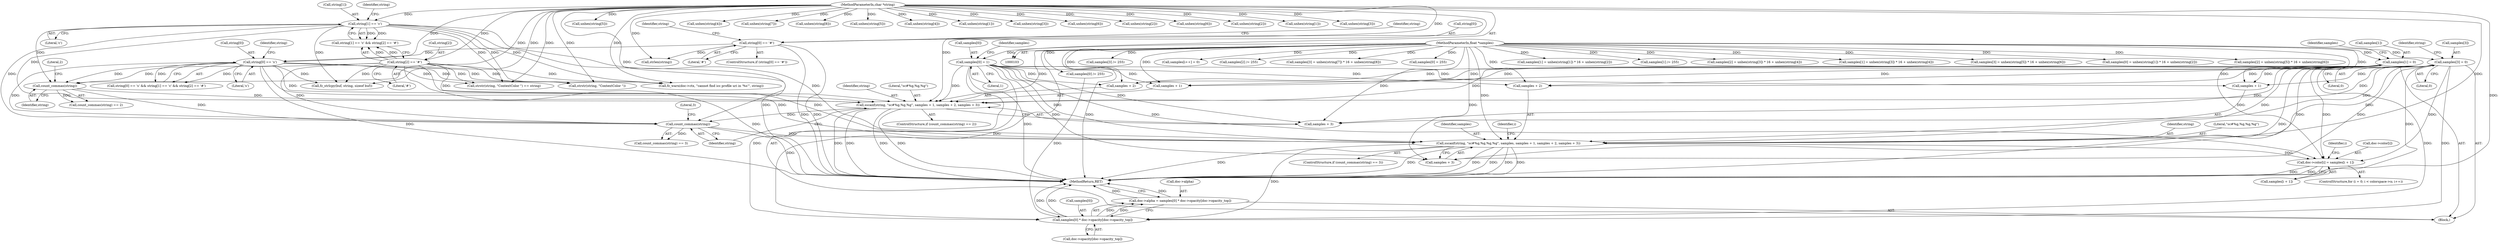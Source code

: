 digraph "0_ghostscript_60dabde18d7fe12b19da8b509bdfee9cc886aafc_0@API" {
"1000324" [label="(Call,sscanf(string, \"sc#%g,%g,%g,%g\", samples, samples + 1, samples + 2, samples + 3))"];
"1000285" [label="(Call,string[0] == 's')"];
"1000138" [label="(Call,string[0] == '#')"];
"1000106" [label="(MethodParameterIn,char *string)"];
"1000291" [label="(Call,string[1] == 'c')"];
"1000296" [label="(Call,string[2] == '#')"];
"1000321" [label="(Call,count_commas(string))"];
"1000304" [label="(Call,count_commas(string))"];
"1000307" [label="(Call,sscanf(string, \"sc#%g,%g,%g\", samples + 1, samples + 2, samples + 3))"];
"1000122" [label="(Call,samples[0] = 1)"];
"1000108" [label="(MethodParameterIn,float *samples)"];
"1000132" [label="(Call,samples[3] = 0)"];
"1000127" [label="(Call,samples[1] = 0)"];
"1000504" [label="(Call,doc->color[i] = samples[i + 1])"];
"1000519" [label="(Call,samples[0] * doc->opacity[doc->opacity_top])"];
"1000515" [label="(Call,doc->alpha = samples[0] * doc->opacity[doc->opacity_top])"];
"1000334" [label="(Call,samples + 3)"];
"1000530" [label="(MethodReturn,RET)"];
"1000253" [label="(Call,unhex(string[5]))"];
"1000129" [label="(Identifier,samples)"];
"1000520" [label="(Call,samples[0])"];
"1000243" [label="(Call,unhex(string[4]))"];
"1000293" [label="(Identifier,string)"];
"1000339" [label="(Call,strstr(string, \"ContextColor \") == string)"];
"1000325" [label="(Identifier,string)"];
"1000298" [label="(Identifier,string)"];
"1000418" [label="(Call,samples[i++] = 0)"];
"1000132" [label="(Call,samples[3] = 0)"];
"1000201" [label="(Call,unhex(string[7]))"];
"1000324" [label="(Call,sscanf(string, \"sc#%g,%g,%g,%g\", samples, samples + 1, samples + 2, samples + 3))"];
"1000134" [label="(Identifier,samples)"];
"1000296" [label="(Call,string[2] == '#')"];
"1000289" [label="(Literal,'s')"];
"1000126" [label="(Literal,1)"];
"1000302" [label="(ControlStructure,if (count_commas(string) == 2))"];
"1000284" [label="(Call,string[0] == 's' && string[1] == 'c' && string[2] == '#')"];
"1000128" [label="(Call,samples[1])"];
"1000272" [label="(Call,samples[2] /= 255)"];
"1000138" [label="(Call,string[0] == '#')"];
"1000285" [label="(Call,string[0] == 's')"];
"1000493" [label="(ControlStructure,for (i = 0; i < colorspace->n; i++))"];
"1000331" [label="(Call,samples + 2)"];
"1000195" [label="(Call,samples[3] = unhex(string[7]) * 16 + unhex(string[8]))"];
"1000290" [label="(Call,string[1] == 'c' && string[2] == '#')"];
"1000306" [label="(Literal,2)"];
"1000142" [label="(Literal,'#')"];
"1000322" [label="(Identifier,string)"];
"1000291" [label="(Call,string[1] == 'c')"];
"1000297" [label="(Call,string[2])"];
"1000212" [label="(Call,samples[0] = 255)"];
"1000345" [label="(Call,fz_strlcpy(buf, string, sizeof buf))"];
"1000515" [label="(Call,doc->alpha = samples[0] * doc->opacity[doc->opacity_top])"];
"1000206" [label="(Call,unhex(string[8]))"];
"1000186" [label="(Call,unhex(string[5]))"];
"1000176" [label="(Call,unhex(string[4]))"];
"1000287" [label="(Identifier,string)"];
"1000123" [label="(Call,samples[0])"];
"1000136" [label="(Literal,0)"];
"1000133" [label="(Call,samples[3])"];
"1000109" [label="(Block,)"];
"1000108" [label="(MethodParameterIn,float *samples)"];
"1000305" [label="(Identifier,string)"];
"1000217" [label="(Call,samples[1] = unhex(string[1]) * 16 + unhex(string[2]))"];
"1000267" [label="(Call,samples[1] /= 255)"];
"1000232" [label="(Call,samples[2] = unhex(string[3]) * 16 + unhex(string[4]))"];
"1000310" [label="(Call,samples + 1)"];
"1000165" [label="(Call,samples[1] = unhex(string[3]) * 16 + unhex(string[4]))"];
"1000323" [label="(Literal,3)"];
"1000519" [label="(Call,samples[0] * doc->opacity[doc->opacity_top])"];
"1000295" [label="(Literal,'c')"];
"1000286" [label="(Call,string[0])"];
"1000300" [label="(Literal,'#')"];
"1000320" [label="(Call,count_commas(string) == 3)"];
"1000307" [label="(Call,sscanf(string, \"sc#%g,%g,%g\", samples + 1, samples + 2, samples + 3))"];
"1000328" [label="(Call,samples + 1)"];
"1000156" [label="(Call,unhex(string[1]))"];
"1000504" [label="(Call,doc->color[i] = samples[i + 1])"];
"1000171" [label="(Call,unhex(string[3]))"];
"1000122" [label="(Call,samples[0] = 1)"];
"1000326" [label="(Literal,\"sc#%g,%g,%g,%g\")"];
"1000247" [label="(Call,samples[3] = unhex(string[5]) * 16 + unhex(string[6]))"];
"1000303" [label="(Call,count_commas(string) == 2)"];
"1000313" [label="(Call,samples + 2)"];
"1000292" [label="(Call,string[1])"];
"1000147" [label="(Identifier,string)"];
"1000503" [label="(Identifier,i)"];
"1000150" [label="(Call,samples[0] = unhex(string[1]) * 16 + unhex(string[2]))"];
"1000308" [label="(Identifier,string)"];
"1000340" [label="(Call,strstr(string, \"ContextColor \"))"];
"1000191" [label="(Call,unhex(string[6]))"];
"1000319" [label="(ControlStructure,if (count_commas(string) == 3))"];
"1000327" [label="(Identifier,samples)"];
"1000127" [label="(Call,samples[1] = 0)"];
"1000137" [label="(ControlStructure,if (string[0] == '#'))"];
"1000140" [label="(Identifier,string)"];
"1000316" [label="(Call,samples + 3)"];
"1000505" [label="(Call,doc->color[i])"];
"1000321" [label="(Call,count_commas(string))"];
"1000139" [label="(Call,string[0])"];
"1000161" [label="(Call,unhex(string[2]))"];
"1000510" [label="(Call,samples[i + 1])"];
"1000495" [label="(Identifier,i)"];
"1000516" [label="(Call,doc->alpha)"];
"1000106" [label="(MethodParameterIn,char *string)"];
"1000258" [label="(Call,unhex(string[6]))"];
"1000262" [label="(Call,samples[0] /= 255)"];
"1000364" [label="(Call,fz_warn(doc->ctx, \"cannot find icc profile uri in '%s'\", string))"];
"1000180" [label="(Call,samples[2] = unhex(string[5]) * 16 + unhex(string[6]))"];
"1000523" [label="(Call,doc->opacity[doc->opacity_top])"];
"1000304" [label="(Call,count_commas(string))"];
"1000228" [label="(Call,unhex(string[2]))"];
"1000223" [label="(Call,unhex(string[1]))"];
"1000238" [label="(Call,unhex(string[3]))"];
"1000131" [label="(Literal,0)"];
"1000146" [label="(Call,strlen(string))"];
"1000277" [label="(Call,samples[3] /= 255)"];
"1000309" [label="(Literal,\"sc#%g,%g,%g\")"];
"1000324" -> "1000319"  [label="AST: "];
"1000324" -> "1000334"  [label="CFG: "];
"1000325" -> "1000324"  [label="AST: "];
"1000326" -> "1000324"  [label="AST: "];
"1000327" -> "1000324"  [label="AST: "];
"1000328" -> "1000324"  [label="AST: "];
"1000331" -> "1000324"  [label="AST: "];
"1000334" -> "1000324"  [label="AST: "];
"1000495" -> "1000324"  [label="CFG: "];
"1000324" -> "1000530"  [label="DDG: "];
"1000324" -> "1000530"  [label="DDG: "];
"1000324" -> "1000530"  [label="DDG: "];
"1000324" -> "1000530"  [label="DDG: "];
"1000324" -> "1000530"  [label="DDG: "];
"1000324" -> "1000530"  [label="DDG: "];
"1000285" -> "1000324"  [label="DDG: "];
"1000291" -> "1000324"  [label="DDG: "];
"1000296" -> "1000324"  [label="DDG: "];
"1000321" -> "1000324"  [label="DDG: "];
"1000106" -> "1000324"  [label="DDG: "];
"1000122" -> "1000324"  [label="DDG: "];
"1000132" -> "1000324"  [label="DDG: "];
"1000127" -> "1000324"  [label="DDG: "];
"1000108" -> "1000324"  [label="DDG: "];
"1000324" -> "1000504"  [label="DDG: "];
"1000324" -> "1000519"  [label="DDG: "];
"1000285" -> "1000284"  [label="AST: "];
"1000285" -> "1000289"  [label="CFG: "];
"1000286" -> "1000285"  [label="AST: "];
"1000289" -> "1000285"  [label="AST: "];
"1000293" -> "1000285"  [label="CFG: "];
"1000284" -> "1000285"  [label="CFG: "];
"1000285" -> "1000530"  [label="DDG: "];
"1000285" -> "1000284"  [label="DDG: "];
"1000285" -> "1000284"  [label="DDG: "];
"1000138" -> "1000285"  [label="DDG: "];
"1000106" -> "1000285"  [label="DDG: "];
"1000285" -> "1000304"  [label="DDG: "];
"1000285" -> "1000307"  [label="DDG: "];
"1000285" -> "1000321"  [label="DDG: "];
"1000285" -> "1000340"  [label="DDG: "];
"1000285" -> "1000339"  [label="DDG: "];
"1000285" -> "1000345"  [label="DDG: "];
"1000285" -> "1000364"  [label="DDG: "];
"1000138" -> "1000137"  [label="AST: "];
"1000138" -> "1000142"  [label="CFG: "];
"1000139" -> "1000138"  [label="AST: "];
"1000142" -> "1000138"  [label="AST: "];
"1000147" -> "1000138"  [label="CFG: "];
"1000287" -> "1000138"  [label="CFG: "];
"1000138" -> "1000530"  [label="DDG: "];
"1000138" -> "1000530"  [label="DDG: "];
"1000106" -> "1000138"  [label="DDG: "];
"1000138" -> "1000146"  [label="DDG: "];
"1000106" -> "1000103"  [label="AST: "];
"1000106" -> "1000530"  [label="DDG: "];
"1000106" -> "1000146"  [label="DDG: "];
"1000106" -> "1000156"  [label="DDG: "];
"1000106" -> "1000161"  [label="DDG: "];
"1000106" -> "1000171"  [label="DDG: "];
"1000106" -> "1000176"  [label="DDG: "];
"1000106" -> "1000186"  [label="DDG: "];
"1000106" -> "1000191"  [label="DDG: "];
"1000106" -> "1000201"  [label="DDG: "];
"1000106" -> "1000206"  [label="DDG: "];
"1000106" -> "1000223"  [label="DDG: "];
"1000106" -> "1000228"  [label="DDG: "];
"1000106" -> "1000238"  [label="DDG: "];
"1000106" -> "1000243"  [label="DDG: "];
"1000106" -> "1000253"  [label="DDG: "];
"1000106" -> "1000258"  [label="DDG: "];
"1000106" -> "1000291"  [label="DDG: "];
"1000106" -> "1000296"  [label="DDG: "];
"1000106" -> "1000304"  [label="DDG: "];
"1000106" -> "1000307"  [label="DDG: "];
"1000106" -> "1000321"  [label="DDG: "];
"1000106" -> "1000340"  [label="DDG: "];
"1000106" -> "1000339"  [label="DDG: "];
"1000106" -> "1000345"  [label="DDG: "];
"1000106" -> "1000364"  [label="DDG: "];
"1000291" -> "1000290"  [label="AST: "];
"1000291" -> "1000295"  [label="CFG: "];
"1000292" -> "1000291"  [label="AST: "];
"1000295" -> "1000291"  [label="AST: "];
"1000298" -> "1000291"  [label="CFG: "];
"1000290" -> "1000291"  [label="CFG: "];
"1000291" -> "1000530"  [label="DDG: "];
"1000291" -> "1000290"  [label="DDG: "];
"1000291" -> "1000290"  [label="DDG: "];
"1000291" -> "1000304"  [label="DDG: "];
"1000291" -> "1000307"  [label="DDG: "];
"1000291" -> "1000321"  [label="DDG: "];
"1000291" -> "1000340"  [label="DDG: "];
"1000291" -> "1000339"  [label="DDG: "];
"1000291" -> "1000345"  [label="DDG: "];
"1000291" -> "1000364"  [label="DDG: "];
"1000296" -> "1000290"  [label="AST: "];
"1000296" -> "1000300"  [label="CFG: "];
"1000297" -> "1000296"  [label="AST: "];
"1000300" -> "1000296"  [label="AST: "];
"1000290" -> "1000296"  [label="CFG: "];
"1000296" -> "1000530"  [label="DDG: "];
"1000296" -> "1000290"  [label="DDG: "];
"1000296" -> "1000290"  [label="DDG: "];
"1000296" -> "1000304"  [label="DDG: "];
"1000296" -> "1000307"  [label="DDG: "];
"1000296" -> "1000321"  [label="DDG: "];
"1000296" -> "1000340"  [label="DDG: "];
"1000296" -> "1000339"  [label="DDG: "];
"1000296" -> "1000345"  [label="DDG: "];
"1000296" -> "1000364"  [label="DDG: "];
"1000321" -> "1000320"  [label="AST: "];
"1000321" -> "1000322"  [label="CFG: "];
"1000322" -> "1000321"  [label="AST: "];
"1000323" -> "1000321"  [label="CFG: "];
"1000321" -> "1000530"  [label="DDG: "];
"1000321" -> "1000320"  [label="DDG: "];
"1000304" -> "1000321"  [label="DDG: "];
"1000307" -> "1000321"  [label="DDG: "];
"1000304" -> "1000303"  [label="AST: "];
"1000304" -> "1000305"  [label="CFG: "];
"1000305" -> "1000304"  [label="AST: "];
"1000306" -> "1000304"  [label="CFG: "];
"1000304" -> "1000303"  [label="DDG: "];
"1000304" -> "1000307"  [label="DDG: "];
"1000307" -> "1000302"  [label="AST: "];
"1000307" -> "1000316"  [label="CFG: "];
"1000308" -> "1000307"  [label="AST: "];
"1000309" -> "1000307"  [label="AST: "];
"1000310" -> "1000307"  [label="AST: "];
"1000313" -> "1000307"  [label="AST: "];
"1000316" -> "1000307"  [label="AST: "];
"1000322" -> "1000307"  [label="CFG: "];
"1000307" -> "1000530"  [label="DDG: "];
"1000307" -> "1000530"  [label="DDG: "];
"1000307" -> "1000530"  [label="DDG: "];
"1000307" -> "1000530"  [label="DDG: "];
"1000122" -> "1000307"  [label="DDG: "];
"1000132" -> "1000307"  [label="DDG: "];
"1000127" -> "1000307"  [label="DDG: "];
"1000108" -> "1000307"  [label="DDG: "];
"1000122" -> "1000109"  [label="AST: "];
"1000122" -> "1000126"  [label="CFG: "];
"1000123" -> "1000122"  [label="AST: "];
"1000126" -> "1000122"  [label="AST: "];
"1000129" -> "1000122"  [label="CFG: "];
"1000122" -> "1000530"  [label="DDG: "];
"1000108" -> "1000122"  [label="DDG: "];
"1000122" -> "1000310"  [label="DDG: "];
"1000122" -> "1000313"  [label="DDG: "];
"1000122" -> "1000316"  [label="DDG: "];
"1000122" -> "1000328"  [label="DDG: "];
"1000122" -> "1000331"  [label="DDG: "];
"1000122" -> "1000334"  [label="DDG: "];
"1000122" -> "1000504"  [label="DDG: "];
"1000122" -> "1000519"  [label="DDG: "];
"1000108" -> "1000103"  [label="AST: "];
"1000108" -> "1000530"  [label="DDG: "];
"1000108" -> "1000127"  [label="DDG: "];
"1000108" -> "1000132"  [label="DDG: "];
"1000108" -> "1000150"  [label="DDG: "];
"1000108" -> "1000165"  [label="DDG: "];
"1000108" -> "1000180"  [label="DDG: "];
"1000108" -> "1000195"  [label="DDG: "];
"1000108" -> "1000212"  [label="DDG: "];
"1000108" -> "1000217"  [label="DDG: "];
"1000108" -> "1000232"  [label="DDG: "];
"1000108" -> "1000247"  [label="DDG: "];
"1000108" -> "1000262"  [label="DDG: "];
"1000108" -> "1000267"  [label="DDG: "];
"1000108" -> "1000272"  [label="DDG: "];
"1000108" -> "1000277"  [label="DDG: "];
"1000108" -> "1000310"  [label="DDG: "];
"1000108" -> "1000313"  [label="DDG: "];
"1000108" -> "1000316"  [label="DDG: "];
"1000108" -> "1000328"  [label="DDG: "];
"1000108" -> "1000331"  [label="DDG: "];
"1000108" -> "1000334"  [label="DDG: "];
"1000108" -> "1000418"  [label="DDG: "];
"1000108" -> "1000504"  [label="DDG: "];
"1000108" -> "1000519"  [label="DDG: "];
"1000132" -> "1000109"  [label="AST: "];
"1000132" -> "1000136"  [label="CFG: "];
"1000133" -> "1000132"  [label="AST: "];
"1000136" -> "1000132"  [label="AST: "];
"1000140" -> "1000132"  [label="CFG: "];
"1000132" -> "1000530"  [label="DDG: "];
"1000132" -> "1000310"  [label="DDG: "];
"1000132" -> "1000313"  [label="DDG: "];
"1000132" -> "1000316"  [label="DDG: "];
"1000132" -> "1000328"  [label="DDG: "];
"1000132" -> "1000331"  [label="DDG: "];
"1000132" -> "1000334"  [label="DDG: "];
"1000132" -> "1000504"  [label="DDG: "];
"1000132" -> "1000519"  [label="DDG: "];
"1000127" -> "1000109"  [label="AST: "];
"1000127" -> "1000131"  [label="CFG: "];
"1000128" -> "1000127"  [label="AST: "];
"1000131" -> "1000127"  [label="AST: "];
"1000134" -> "1000127"  [label="CFG: "];
"1000127" -> "1000530"  [label="DDG: "];
"1000127" -> "1000310"  [label="DDG: "];
"1000127" -> "1000313"  [label="DDG: "];
"1000127" -> "1000316"  [label="DDG: "];
"1000127" -> "1000328"  [label="DDG: "];
"1000127" -> "1000331"  [label="DDG: "];
"1000127" -> "1000334"  [label="DDG: "];
"1000127" -> "1000504"  [label="DDG: "];
"1000127" -> "1000519"  [label="DDG: "];
"1000504" -> "1000493"  [label="AST: "];
"1000504" -> "1000510"  [label="CFG: "];
"1000505" -> "1000504"  [label="AST: "];
"1000510" -> "1000504"  [label="AST: "];
"1000503" -> "1000504"  [label="CFG: "];
"1000504" -> "1000530"  [label="DDG: "];
"1000504" -> "1000530"  [label="DDG: "];
"1000519" -> "1000515"  [label="AST: "];
"1000519" -> "1000523"  [label="CFG: "];
"1000520" -> "1000519"  [label="AST: "];
"1000523" -> "1000519"  [label="AST: "];
"1000515" -> "1000519"  [label="CFG: "];
"1000519" -> "1000530"  [label="DDG: "];
"1000519" -> "1000530"  [label="DDG: "];
"1000519" -> "1000515"  [label="DDG: "];
"1000519" -> "1000515"  [label="DDG: "];
"1000262" -> "1000519"  [label="DDG: "];
"1000515" -> "1000109"  [label="AST: "];
"1000516" -> "1000515"  [label="AST: "];
"1000530" -> "1000515"  [label="CFG: "];
"1000515" -> "1000530"  [label="DDG: "];
"1000515" -> "1000530"  [label="DDG: "];
}
